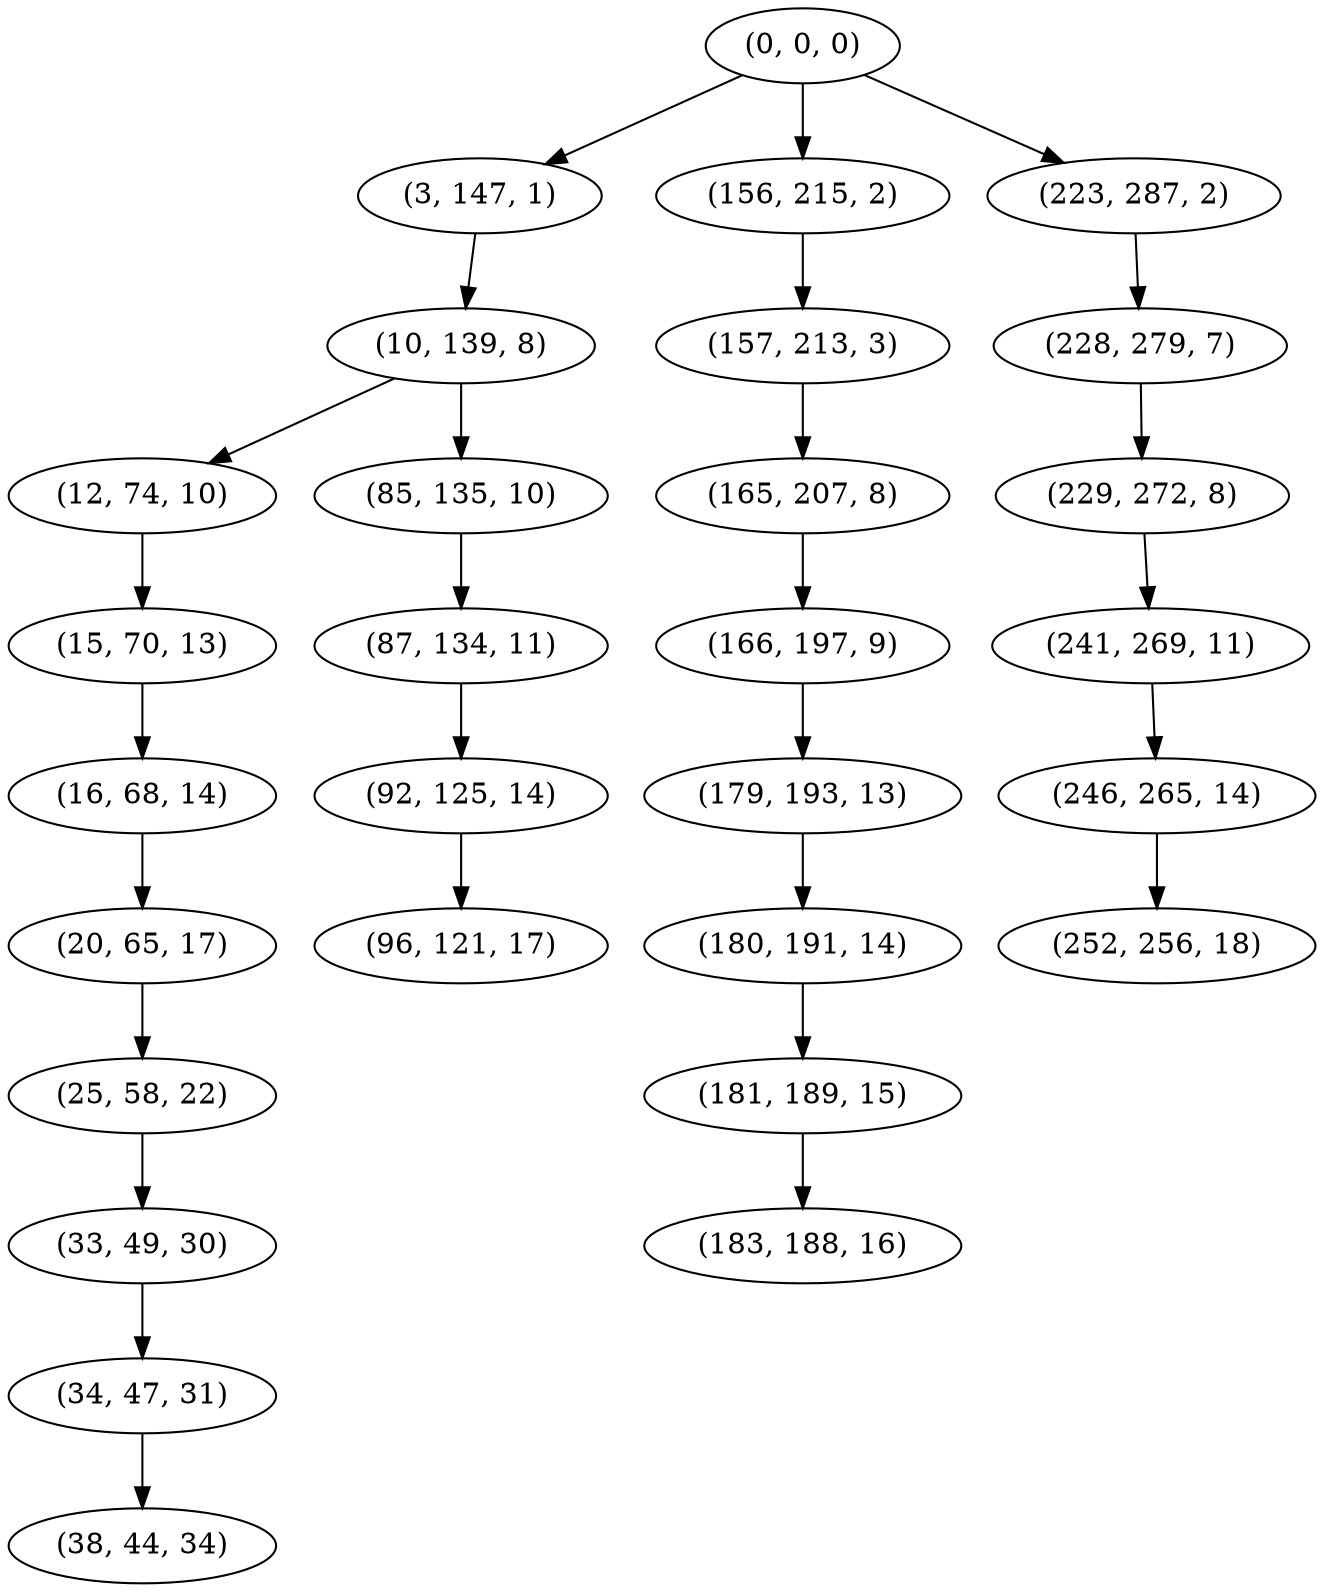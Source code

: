 digraph tree {
    "(0, 0, 0)";
    "(3, 147, 1)";
    "(10, 139, 8)";
    "(12, 74, 10)";
    "(15, 70, 13)";
    "(16, 68, 14)";
    "(20, 65, 17)";
    "(25, 58, 22)";
    "(33, 49, 30)";
    "(34, 47, 31)";
    "(38, 44, 34)";
    "(85, 135, 10)";
    "(87, 134, 11)";
    "(92, 125, 14)";
    "(96, 121, 17)";
    "(156, 215, 2)";
    "(157, 213, 3)";
    "(165, 207, 8)";
    "(166, 197, 9)";
    "(179, 193, 13)";
    "(180, 191, 14)";
    "(181, 189, 15)";
    "(183, 188, 16)";
    "(223, 287, 2)";
    "(228, 279, 7)";
    "(229, 272, 8)";
    "(241, 269, 11)";
    "(246, 265, 14)";
    "(252, 256, 18)";
    "(0, 0, 0)" -> "(3, 147, 1)";
    "(0, 0, 0)" -> "(156, 215, 2)";
    "(0, 0, 0)" -> "(223, 287, 2)";
    "(3, 147, 1)" -> "(10, 139, 8)";
    "(10, 139, 8)" -> "(12, 74, 10)";
    "(10, 139, 8)" -> "(85, 135, 10)";
    "(12, 74, 10)" -> "(15, 70, 13)";
    "(15, 70, 13)" -> "(16, 68, 14)";
    "(16, 68, 14)" -> "(20, 65, 17)";
    "(20, 65, 17)" -> "(25, 58, 22)";
    "(25, 58, 22)" -> "(33, 49, 30)";
    "(33, 49, 30)" -> "(34, 47, 31)";
    "(34, 47, 31)" -> "(38, 44, 34)";
    "(85, 135, 10)" -> "(87, 134, 11)";
    "(87, 134, 11)" -> "(92, 125, 14)";
    "(92, 125, 14)" -> "(96, 121, 17)";
    "(156, 215, 2)" -> "(157, 213, 3)";
    "(157, 213, 3)" -> "(165, 207, 8)";
    "(165, 207, 8)" -> "(166, 197, 9)";
    "(166, 197, 9)" -> "(179, 193, 13)";
    "(179, 193, 13)" -> "(180, 191, 14)";
    "(180, 191, 14)" -> "(181, 189, 15)";
    "(181, 189, 15)" -> "(183, 188, 16)";
    "(223, 287, 2)" -> "(228, 279, 7)";
    "(228, 279, 7)" -> "(229, 272, 8)";
    "(229, 272, 8)" -> "(241, 269, 11)";
    "(241, 269, 11)" -> "(246, 265, 14)";
    "(246, 265, 14)" -> "(252, 256, 18)";
}
